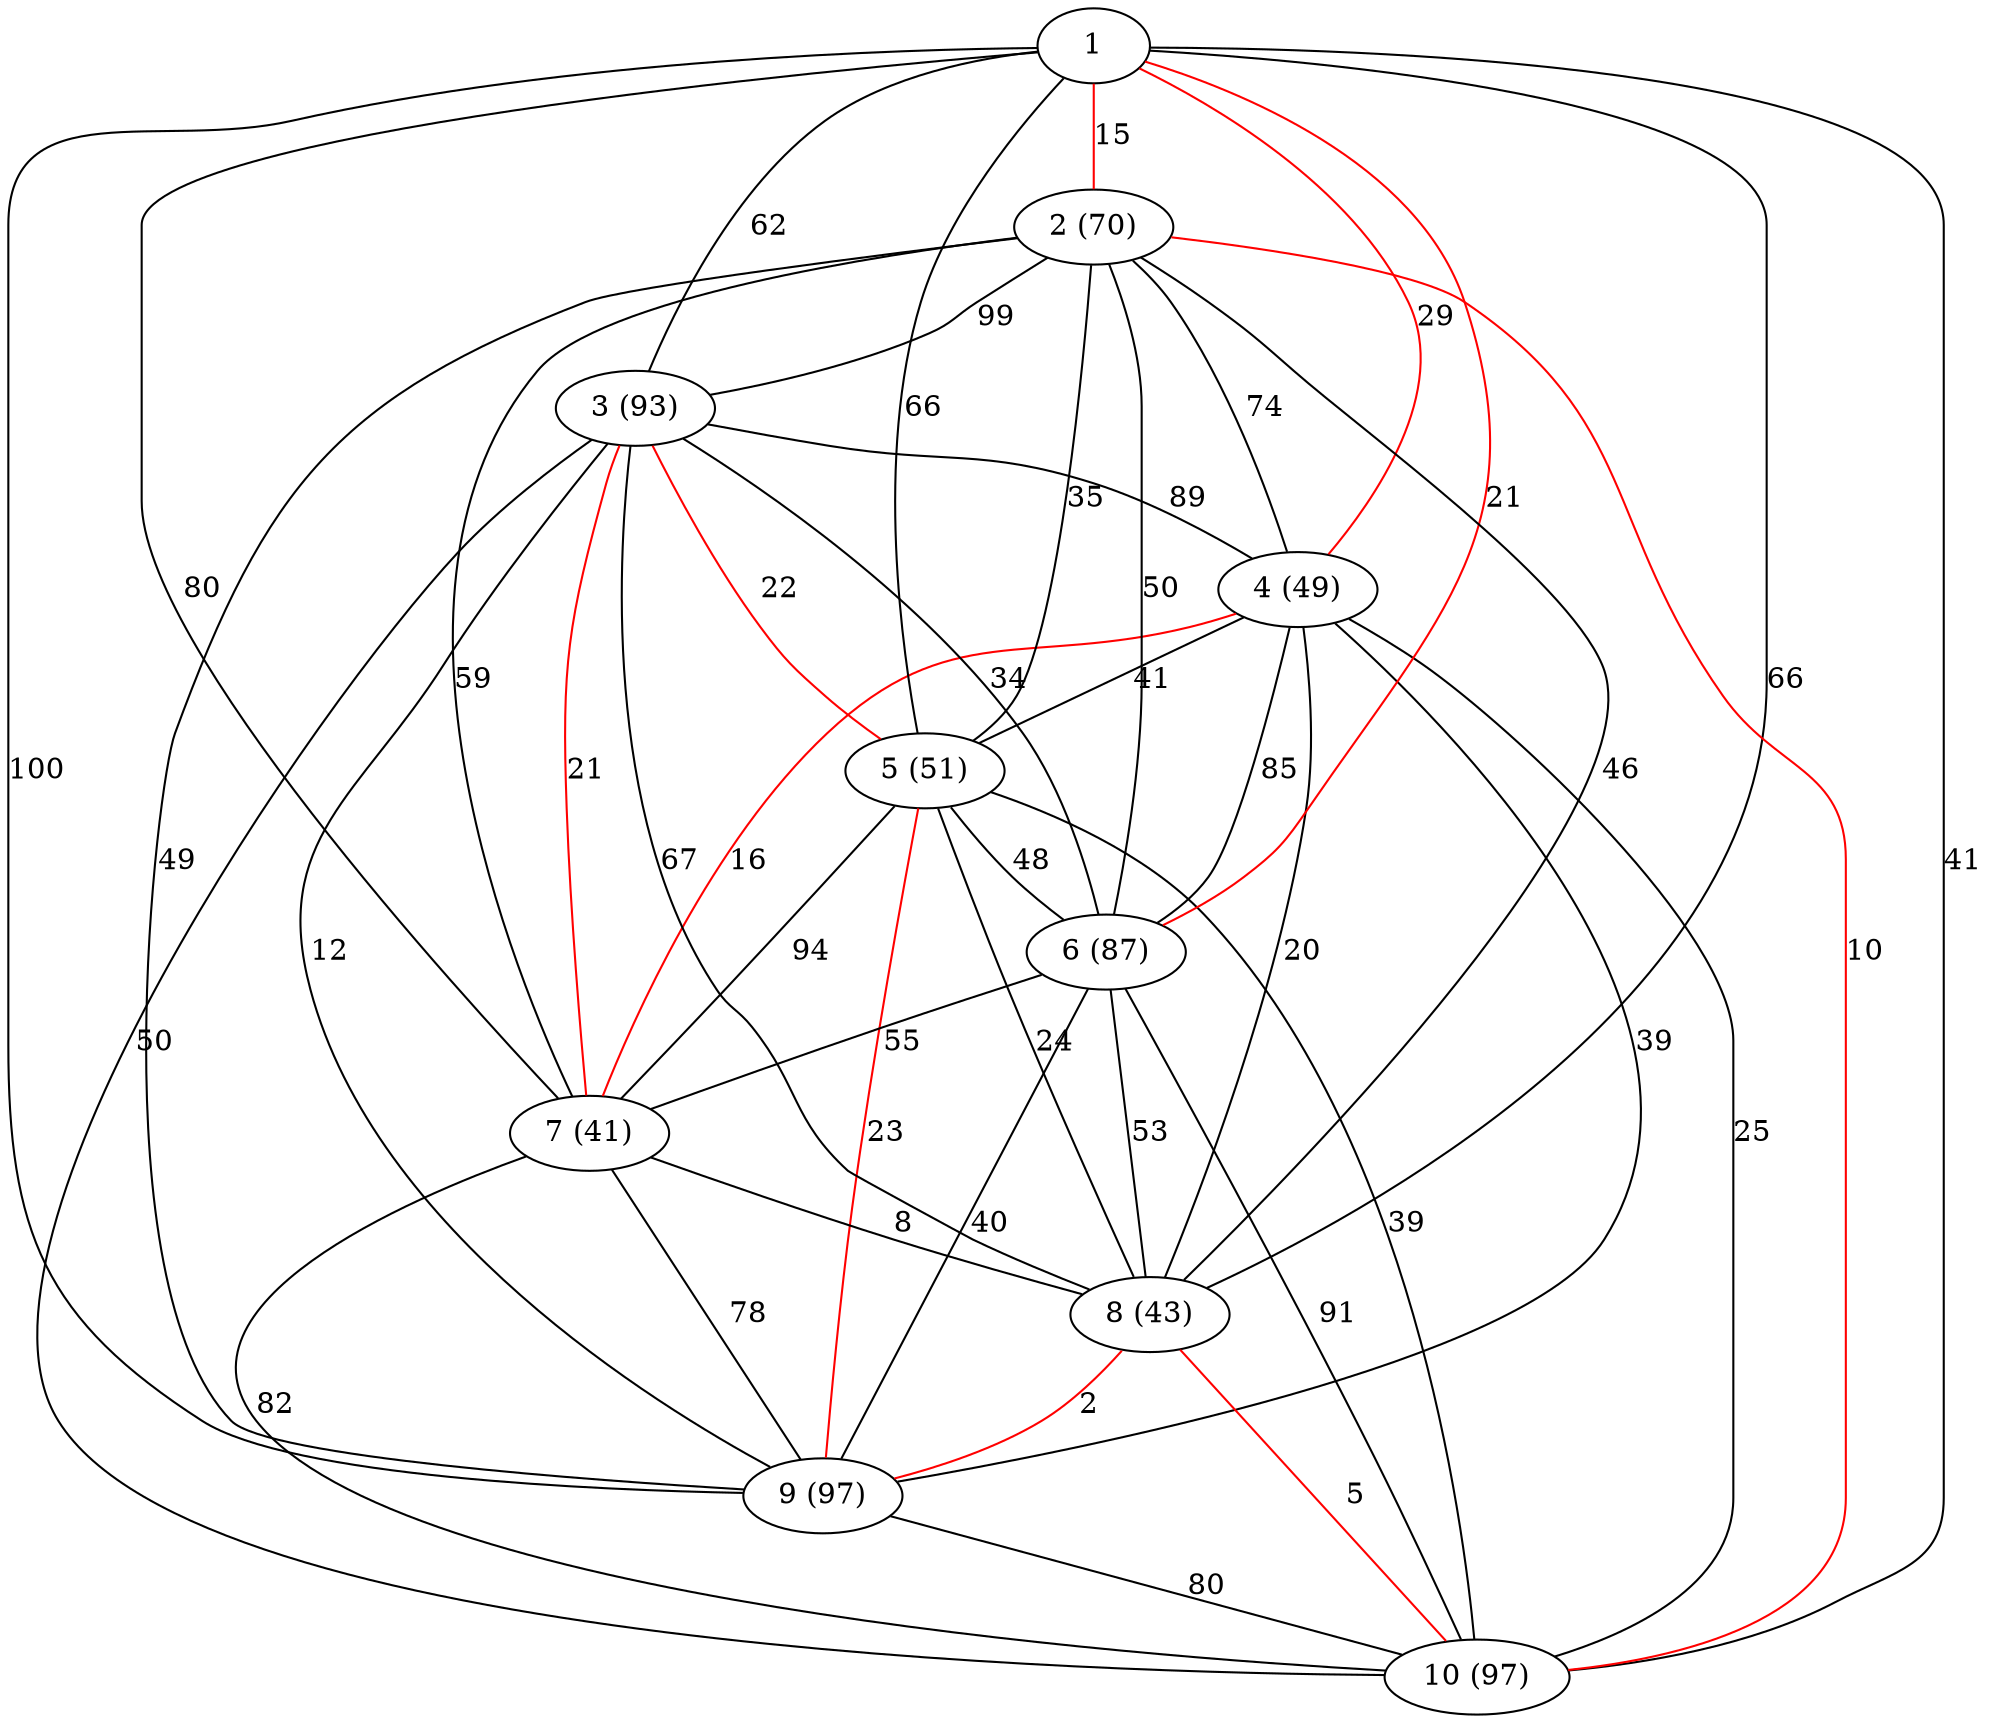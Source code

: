 graph g {
5 -- 9 [label=23 color=red]
4 -- 7 [label=16 color=red]
1 -- 3 [label=62 color=black]
4 -- 8 [label=20 color=black]
5 -- 6 [label=48 color=black]
2 -- 8 [label=46 color=black]
6 -- 9 [label=40 color=black]
8 -- 9 [label=2 color=red]
1 -- 6 [label=21 color=red]
3 -- 7 [label=21 color=red]
2 -- 5 [label=35 color=black]
5 -- 8 [label=24 color=black]
1 -- 2 [label=15 color=red]
6 -- 7 [label=55 color=black]
2 -- 9 [label=49 color=black]
3 -- 10 [label=50 color=black]
6 -- 10 [label=91 color=black]
8 -- 10 [label=5 color=red]
1 -- 5 [label=66 color=black]
3 -- 6 [label=34 color=black]
1 -- 10 [label=41 color=black]
7 -- 9 [label=78 color=black]
4 -- 10 [label=25 color=black]
2 -- 6 [label=50 color=black]
7 -- 10 [label=82 color=black]
4 -- 5 [label=41 color=black]
1 -- 4 [label=29 color=red]
2 -- 10 [label=10 color=red]
9 -- 10 [label=80 color=black]
3 -- 9 [label=12 color=black]
2 -- 3 [label=99 color=black]
1 -- 9 [label=100 color=black]
6 -- 8 [label=53 color=black]
4 -- 9 [label=39 color=black]
3 -- 5 [label=22 color=red]
2 -- 7 [label=59 color=black]
5 -- 10 [label=39 color=black]
4 -- 6 [label=85 color=black]
7 -- 8 [label=8 color=black]
5 -- 7 [label=94 color=black]
3 -- 8 [label=67 color=black]
1 -- 8 [label=66 color=black]
1 -- 7 [label=80 color=black]
3 -- 4 [label=89 color=black]
2 -- 4 [label=74 color=black]
2 [label="2 (70)"]
3 [label="3 (93)"]
4 [label="4 (49)"]
5 [label="5 (51)"]
6 [label="6 (87)"]
7 [label="7 (41)"]
8 [label="8 (43)"]
9 [label="9 (97)"]
10 [label="10 (97)"]
}